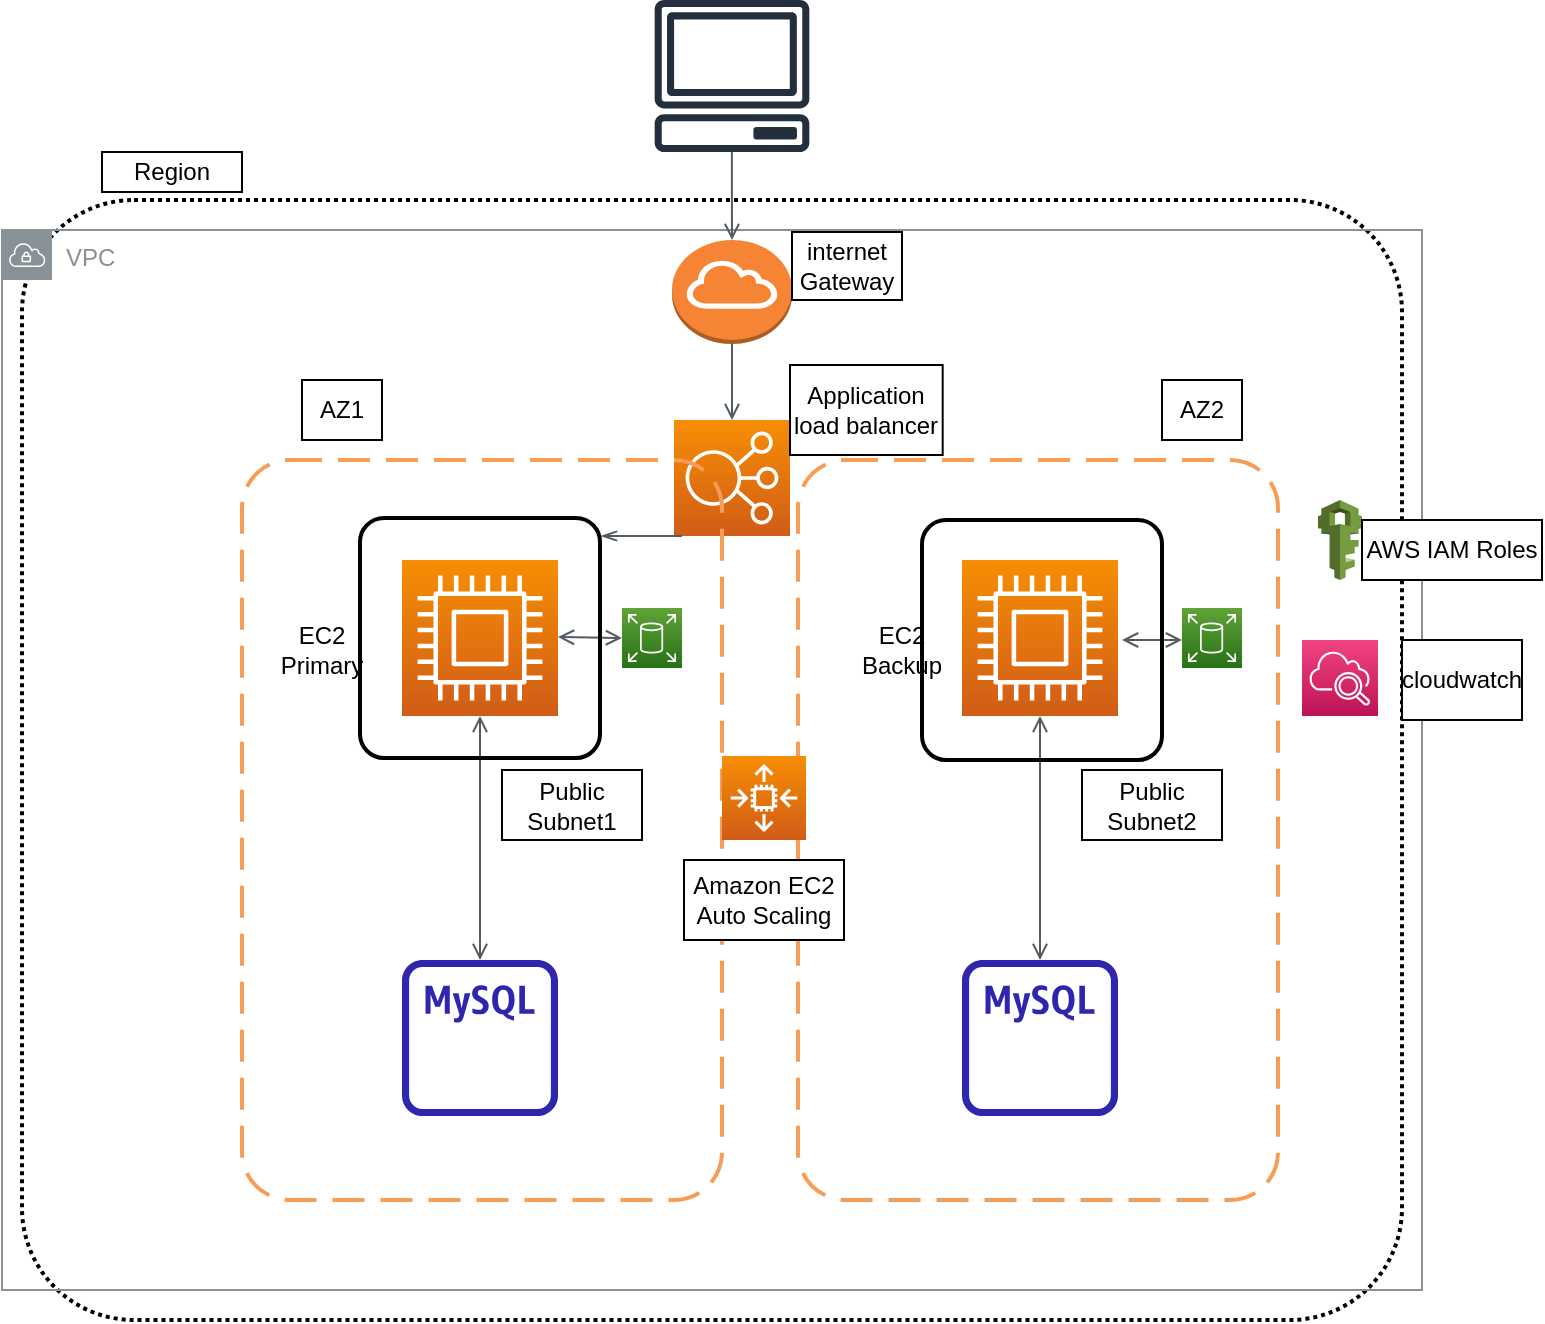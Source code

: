 <mxfile version="21.2.3" type="github">
  <diagram name="Page-1" id="ZDZshAeu74dyOMzmwXjM">
    <mxGraphModel dx="1330" dy="699" grid="1" gridSize="10" guides="1" tooltips="1" connect="1" arrows="1" fold="1" page="1" pageScale="1" pageWidth="850" pageHeight="1100" math="0" shadow="0">
      <root>
        <mxCell id="0" />
        <mxCell id="1" parent="0" />
        <mxCell id="tV_qPGv2H9Pv114OiVUq-1" value="" style="sketch=0;points=[[0,0,0],[0.25,0,0],[0.5,0,0],[0.75,0,0],[1,0,0],[0,1,0],[0.25,1,0],[0.5,1,0],[0.75,1,0],[1,1,0],[0,0.25,0],[0,0.5,0],[0,0.75,0],[1,0.25,0],[1,0.5,0],[1,0.75,0]];outlineConnect=0;fontColor=#232F3E;gradientColor=#F78E04;gradientDirection=north;fillColor=#D05C17;strokeColor=#ffffff;dashed=0;verticalLabelPosition=bottom;verticalAlign=top;align=center;html=1;fontSize=12;fontStyle=0;aspect=fixed;shape=mxgraph.aws4.resourceIcon;resIcon=mxgraph.aws4.compute;" parent="1" vertex="1">
          <mxGeometry x="260" y="350" width="78" height="78" as="geometry" />
        </mxCell>
        <mxCell id="tV_qPGv2H9Pv114OiVUq-2" value="" style="sketch=0;points=[[0,0,0],[0.25,0,0],[0.5,0,0],[0.75,0,0],[1,0,0],[0,1,0],[0.25,1,0],[0.5,1,0],[0.75,1,0],[1,1,0],[0,0.25,0],[0,0.5,0],[0,0.75,0],[1,0.25,0],[1,0.5,0],[1,0.75,0]];outlineConnect=0;fontColor=#232F3E;gradientColor=#F78E04;gradientDirection=north;fillColor=#D05C17;strokeColor=#ffffff;dashed=0;verticalLabelPosition=bottom;verticalAlign=top;align=center;html=1;fontSize=12;fontStyle=0;aspect=fixed;shape=mxgraph.aws4.resourceIcon;resIcon=mxgraph.aws4.compute;" parent="1" vertex="1">
          <mxGeometry x="540" y="350" width="78" height="78" as="geometry" />
        </mxCell>
        <mxCell id="tV_qPGv2H9Pv114OiVUq-5" value="" style="sketch=0;points=[[0,0,0],[0.25,0,0],[0.5,0,0],[0.75,0,0],[1,0,0],[0,1,0],[0.25,1,0],[0.5,1,0],[0.75,1,0],[1,1,0],[0,0.25,0],[0,0.5,0],[0,0.75,0],[1,0.25,0],[1,0.5,0],[1,0.75,0]];outlineConnect=0;fontColor=#232F3E;gradientColor=#F78E04;gradientDirection=north;fillColor=#D05C17;strokeColor=#ffffff;dashed=0;verticalLabelPosition=bottom;verticalAlign=top;align=center;html=1;fontSize=12;fontStyle=0;aspect=fixed;shape=mxgraph.aws4.resourceIcon;resIcon=mxgraph.aws4.elastic_load_balancing;" parent="1" vertex="1">
          <mxGeometry x="396" y="280" width="58" height="58" as="geometry" />
        </mxCell>
        <mxCell id="tV_qPGv2H9Pv114OiVUq-7" value="" style="sketch=0;outlineConnect=0;fontColor=#232F3E;gradientColor=none;fillColor=#2E27AD;strokeColor=none;dashed=0;verticalLabelPosition=bottom;verticalAlign=top;align=center;html=1;fontSize=12;fontStyle=0;aspect=fixed;pointerEvents=1;shape=mxgraph.aws4.rds_mysql_instance_alt;" parent="1" vertex="1">
          <mxGeometry x="260" y="550" width="78" height="78" as="geometry" />
        </mxCell>
        <mxCell id="tV_qPGv2H9Pv114OiVUq-8" value="" style="sketch=0;points=[[0,0,0],[0.25,0,0],[0.5,0,0],[0.75,0,0],[1,0,0],[0,1,0],[0.25,1,0],[0.5,1,0],[0.75,1,0],[1,1,0],[0,0.25,0],[0,0.5,0],[0,0.75,0],[1,0.25,0],[1,0.5,0],[1,0.75,0]];outlineConnect=0;fontColor=#232F3E;gradientColor=#60A337;gradientDirection=north;fillColor=#277116;strokeColor=#ffffff;dashed=0;verticalLabelPosition=bottom;verticalAlign=top;align=center;html=1;fontSize=12;fontStyle=0;aspect=fixed;shape=mxgraph.aws4.resourceIcon;resIcon=mxgraph.aws4.elastic_block_store;" parent="1" vertex="1">
          <mxGeometry x="370" y="374" width="30" height="30" as="geometry" />
        </mxCell>
        <mxCell id="tV_qPGv2H9Pv114OiVUq-11" value="" style="sketch=0;points=[[0,0,0],[0.25,0,0],[0.5,0,0],[0.75,0,0],[1,0,0],[0,1,0],[0.25,1,0],[0.5,1,0],[0.75,1,0],[1,1,0],[0,0.25,0],[0,0.5,0],[0,0.75,0],[1,0.25,0],[1,0.5,0],[1,0.75,0]];outlineConnect=0;fontColor=#232F3E;gradientColor=#60A337;gradientDirection=north;fillColor=#277116;strokeColor=#ffffff;dashed=0;verticalLabelPosition=bottom;verticalAlign=top;align=center;html=1;fontSize=12;fontStyle=0;aspect=fixed;shape=mxgraph.aws4.resourceIcon;resIcon=mxgraph.aws4.elastic_block_store;" parent="1" vertex="1">
          <mxGeometry x="650" y="374" width="30" height="30" as="geometry" />
        </mxCell>
        <mxCell id="tV_qPGv2H9Pv114OiVUq-15" value="" style="sketch=0;outlineConnect=0;fontColor=#232F3E;gradientColor=none;fillColor=#232F3D;strokeColor=none;dashed=0;verticalLabelPosition=bottom;verticalAlign=top;align=center;html=1;fontSize=12;fontStyle=0;aspect=fixed;pointerEvents=1;shape=mxgraph.aws4.client;" parent="1" vertex="1">
          <mxGeometry x="386" y="70" width="78" height="76" as="geometry" />
        </mxCell>
        <mxCell id="tV_qPGv2H9Pv114OiVUq-26" value="" style="edgeStyle=orthogonalEdgeStyle;html=1;endArrow=open;elbow=vertical;startArrow=open;startFill=0;endFill=0;strokeColor=#545B64;rounded=0;entryX=0;entryY=0.5;entryDx=0;entryDy=0;entryPerimeter=0;" parent="1" target="tV_qPGv2H9Pv114OiVUq-8" edge="1">
          <mxGeometry width="100" relative="1" as="geometry">
            <mxPoint x="338" y="388.5" as="sourcePoint" />
            <mxPoint x="438" y="388.5" as="targetPoint" />
          </mxGeometry>
        </mxCell>
        <mxCell id="tV_qPGv2H9Pv114OiVUq-32" value="" style="edgeStyle=orthogonalEdgeStyle;html=1;endArrow=open;elbow=vertical;startArrow=open;startFill=0;endFill=0;strokeColor=#545B64;rounded=0;" parent="1" edge="1">
          <mxGeometry width="100" relative="1" as="geometry">
            <mxPoint x="620" y="390" as="sourcePoint" />
            <mxPoint x="650" y="390" as="targetPoint" />
          </mxGeometry>
        </mxCell>
        <mxCell id="tV_qPGv2H9Pv114OiVUq-42" value="EC2 Primary" style="text;strokeColor=none;align=center;fillColor=none;html=1;verticalAlign=middle;whiteSpace=wrap;rounded=0;" parent="1" vertex="1">
          <mxGeometry x="190" y="380" width="60" height="30" as="geometry" />
        </mxCell>
        <mxCell id="tV_qPGv2H9Pv114OiVUq-47" value="EC2 Backup" style="text;strokeColor=none;align=center;fillColor=none;html=1;verticalAlign=middle;whiteSpace=wrap;rounded=0;" parent="1" vertex="1">
          <mxGeometry x="480" y="380" width="60" height="30" as="geometry" />
        </mxCell>
        <mxCell id="tV_qPGv2H9Pv114OiVUq-56" value="" style="edgeStyle=orthogonalEdgeStyle;html=1;endArrow=open;elbow=vertical;startArrow=open;startFill=0;endFill=0;strokeColor=#545B64;rounded=0;exitX=0.5;exitY=1;exitDx=0;exitDy=0;exitPerimeter=0;" parent="1" source="tV_qPGv2H9Pv114OiVUq-1" target="tV_qPGv2H9Pv114OiVUq-7" edge="1">
          <mxGeometry width="100" relative="1" as="geometry">
            <mxPoint x="320" y="460" as="sourcePoint" />
            <mxPoint x="420" y="460" as="targetPoint" />
          </mxGeometry>
        </mxCell>
        <mxCell id="tV_qPGv2H9Pv114OiVUq-58" value="" style="sketch=0;outlineConnect=0;fontColor=#232F3E;gradientColor=none;fillColor=#2E27AD;strokeColor=none;dashed=0;verticalLabelPosition=bottom;verticalAlign=top;align=center;html=1;fontSize=12;fontStyle=0;aspect=fixed;pointerEvents=1;shape=mxgraph.aws4.rds_mysql_instance_alt;" parent="1" vertex="1">
          <mxGeometry x="540" y="550" width="78" height="78" as="geometry" />
        </mxCell>
        <mxCell id="tV_qPGv2H9Pv114OiVUq-60" value="" style="edgeStyle=orthogonalEdgeStyle;html=1;endArrow=open;elbow=vertical;startArrow=open;startFill=0;endFill=0;strokeColor=#545B64;rounded=0;exitX=0.5;exitY=1;exitDx=0;exitDy=0;exitPerimeter=0;" parent="1" source="tV_qPGv2H9Pv114OiVUq-2" target="tV_qPGv2H9Pv114OiVUq-58" edge="1">
          <mxGeometry width="100" relative="1" as="geometry">
            <mxPoint x="420" y="520" as="sourcePoint" />
            <mxPoint x="629" y="520" as="targetPoint" />
          </mxGeometry>
        </mxCell>
        <mxCell id="tV_qPGv2H9Pv114OiVUq-62" value="" style="rounded=1;arcSize=10;dashed=1;strokeColor=#F59D56;fillColor=none;gradientColor=none;dashPattern=8 4;strokeWidth=2;" parent="1" vertex="1">
          <mxGeometry x="180" y="300" width="240" height="370" as="geometry" />
        </mxCell>
        <mxCell id="tV_qPGv2H9Pv114OiVUq-63" value="" style="rounded=1;arcSize=10;dashed=1;strokeColor=#F59D56;fillColor=none;gradientColor=none;dashPattern=8 4;strokeWidth=2;" parent="1" vertex="1">
          <mxGeometry x="458" y="300" width="240" height="370" as="geometry" />
        </mxCell>
        <mxCell id="tV_qPGv2H9Pv114OiVUq-64" value="" style="rounded=1;arcSize=10;dashed=0;fillColor=none;gradientColor=none;strokeWidth=2;" parent="1" vertex="1">
          <mxGeometry x="520" y="330" width="120" height="120" as="geometry" />
        </mxCell>
        <mxCell id="tV_qPGv2H9Pv114OiVUq-66" value="" style="rounded=1;arcSize=10;dashed=0;fillColor=none;gradientColor=none;strokeWidth=2;" parent="1" vertex="1">
          <mxGeometry x="239" y="329" width="120" height="120" as="geometry" />
        </mxCell>
        <mxCell id="tV_qPGv2H9Pv114OiVUq-68" value="" style="rounded=1;arcSize=10;dashed=1;fillColor=none;gradientColor=none;dashPattern=1 1;strokeWidth=2;" parent="1" vertex="1">
          <mxGeometry x="70" y="170" width="690" height="560" as="geometry" />
        </mxCell>
        <mxCell id="tV_qPGv2H9Pv114OiVUq-69" value="VPC" style="sketch=0;outlineConnect=0;gradientColor=none;html=1;whiteSpace=wrap;fontSize=12;fontStyle=0;shape=mxgraph.aws4.group;grIcon=mxgraph.aws4.group_vpc;strokeColor=#879196;fillColor=none;verticalAlign=top;align=left;spacingLeft=30;fontColor=#879196;dashed=0;" parent="1" vertex="1">
          <mxGeometry x="60" y="185" width="710" height="530" as="geometry" />
        </mxCell>
        <mxCell id="TGuM192mEapkvUge_sav-1" value="" style="sketch=0;points=[[0,0,0],[0.25,0,0],[0.5,0,0],[0.75,0,0],[1,0,0],[0,1,0],[0.25,1,0],[0.5,1,0],[0.75,1,0],[1,1,0],[0,0.25,0],[0,0.5,0],[0,0.75,0],[1,0.25,0],[1,0.5,0],[1,0.75,0]];outlineConnect=0;fontColor=#232F3E;gradientColor=#F78E04;gradientDirection=north;fillColor=#D05C17;strokeColor=#ffffff;dashed=0;verticalLabelPosition=bottom;verticalAlign=top;align=center;html=1;fontSize=12;fontStyle=0;aspect=fixed;shape=mxgraph.aws4.resourceIcon;resIcon=mxgraph.aws4.auto_scaling2;" vertex="1" parent="1">
          <mxGeometry x="420" y="448" width="42" height="42" as="geometry" />
        </mxCell>
        <mxCell id="TGuM192mEapkvUge_sav-2" value="Amazon EC2 Auto Scaling" style="whiteSpace=wrap;html=1;" vertex="1" parent="1">
          <mxGeometry x="401" y="500" width="80" height="40" as="geometry" />
        </mxCell>
        <mxCell id="TGuM192mEapkvUge_sav-3" value="AZ1" style="whiteSpace=wrap;html=1;" vertex="1" parent="1">
          <mxGeometry x="210" y="260" width="40" height="30" as="geometry" />
        </mxCell>
        <mxCell id="TGuM192mEapkvUge_sav-4" value="AZ2" style="whiteSpace=wrap;html=1;" vertex="1" parent="1">
          <mxGeometry x="640" y="260" width="40" height="30" as="geometry" />
        </mxCell>
        <mxCell id="TGuM192mEapkvUge_sav-5" value="Public Subnet1" style="whiteSpace=wrap;html=1;" vertex="1" parent="1">
          <mxGeometry x="310" y="455" width="70" height="35" as="geometry" />
        </mxCell>
        <mxCell id="TGuM192mEapkvUge_sav-6" value="Public Subnet2" style="whiteSpace=wrap;html=1;" vertex="1" parent="1">
          <mxGeometry x="600" y="455" width="70" height="35" as="geometry" />
        </mxCell>
        <mxCell id="TGuM192mEapkvUge_sav-7" value="Region" style="whiteSpace=wrap;html=1;" vertex="1" parent="1">
          <mxGeometry x="110" y="146" width="70" height="20" as="geometry" />
        </mxCell>
        <mxCell id="TGuM192mEapkvUge_sav-10" value="" style="outlineConnect=0;dashed=0;verticalLabelPosition=bottom;verticalAlign=top;align=center;html=1;shape=mxgraph.aws3.internet_gateway;fillColor=#F58534;gradientColor=none;" vertex="1" parent="1">
          <mxGeometry x="395" y="190" width="60" height="52" as="geometry" />
        </mxCell>
        <mxCell id="TGuM192mEapkvUge_sav-14" value="" style="edgeStyle=orthogonalEdgeStyle;html=1;endArrow=open;elbow=vertical;startArrow=none;endFill=0;strokeColor=#545B64;rounded=0;" edge="1" parent="1" source="tV_qPGv2H9Pv114OiVUq-15" target="TGuM192mEapkvUge_sav-10">
          <mxGeometry width="100" relative="1" as="geometry">
            <mxPoint x="420" y="160" as="sourcePoint" />
            <mxPoint x="520" y="160" as="targetPoint" />
          </mxGeometry>
        </mxCell>
        <mxCell id="TGuM192mEapkvUge_sav-16" value="" style="edgeStyle=orthogonalEdgeStyle;html=1;endArrow=open;elbow=vertical;startArrow=none;endFill=0;strokeColor=#545B64;rounded=0;" edge="1" parent="1" source="TGuM192mEapkvUge_sav-10" target="tV_qPGv2H9Pv114OiVUq-5">
          <mxGeometry width="100" relative="1" as="geometry">
            <mxPoint x="425" y="242" as="sourcePoint" />
            <mxPoint x="425" y="342" as="targetPoint" />
          </mxGeometry>
        </mxCell>
        <mxCell id="TGuM192mEapkvUge_sav-17" value="internet Gateway" style="whiteSpace=wrap;html=1;" vertex="1" parent="1">
          <mxGeometry x="455" y="186" width="55" height="34" as="geometry" />
        </mxCell>
        <mxCell id="TGuM192mEapkvUge_sav-18" value="Application load balancer" style="whiteSpace=wrap;html=1;" vertex="1" parent="1">
          <mxGeometry x="454" y="252.5" width="76.34" height="45" as="geometry" />
        </mxCell>
        <mxCell id="TGuM192mEapkvUge_sav-19" value="" style="sketch=0;points=[[0,0,0],[0.25,0,0],[0.5,0,0],[0.75,0,0],[1,0,0],[0,1,0],[0.25,1,0],[0.5,1,0],[0.75,1,0],[1,1,0],[0,0.25,0],[0,0.5,0],[0,0.75,0],[1,0.25,0],[1,0.5,0],[1,0.75,0]];points=[[0,0,0],[0.25,0,0],[0.5,0,0],[0.75,0,0],[1,0,0],[0,1,0],[0.25,1,0],[0.5,1,0],[0.75,1,0],[1,1,0],[0,0.25,0],[0,0.5,0],[0,0.75,0],[1,0.25,0],[1,0.5,0],[1,0.75,0]];outlineConnect=0;fontColor=#232F3E;gradientColor=#F34482;gradientDirection=north;fillColor=#BC1356;strokeColor=#ffffff;dashed=0;verticalLabelPosition=bottom;verticalAlign=top;align=center;html=1;fontSize=12;fontStyle=0;aspect=fixed;shape=mxgraph.aws4.resourceIcon;resIcon=mxgraph.aws4.cloudwatch_2;" vertex="1" parent="1">
          <mxGeometry x="710" y="390" width="38" height="38" as="geometry" />
        </mxCell>
        <mxCell id="TGuM192mEapkvUge_sav-20" value="" style="outlineConnect=0;dashed=0;verticalLabelPosition=bottom;verticalAlign=top;align=center;html=1;shape=mxgraph.aws3.iam;fillColor=#759C3E;gradientColor=none;" vertex="1" parent="1">
          <mxGeometry x="718" y="320" width="22" height="40" as="geometry" />
        </mxCell>
        <mxCell id="TGuM192mEapkvUge_sav-21" value="cloudwatch" style="whiteSpace=wrap;html=1;" vertex="1" parent="1">
          <mxGeometry x="760" y="390" width="60" height="40" as="geometry" />
        </mxCell>
        <mxCell id="TGuM192mEapkvUge_sav-22" value="AWS IAM Roles" style="whiteSpace=wrap;html=1;" vertex="1" parent="1">
          <mxGeometry x="740" y="330" width="90" height="30" as="geometry" />
        </mxCell>
        <mxCell id="TGuM192mEapkvUge_sav-28" value="" style="edgeStyle=orthogonalEdgeStyle;html=1;endArrow=none;elbow=vertical;startArrow=openThin;startFill=0;strokeColor=#545B64;rounded=0;" edge="1" parent="1">
          <mxGeometry width="100" relative="1" as="geometry">
            <mxPoint x="359.5" y="338" as="sourcePoint" />
            <mxPoint x="400" y="338" as="targetPoint" />
          </mxGeometry>
        </mxCell>
      </root>
    </mxGraphModel>
  </diagram>
</mxfile>
